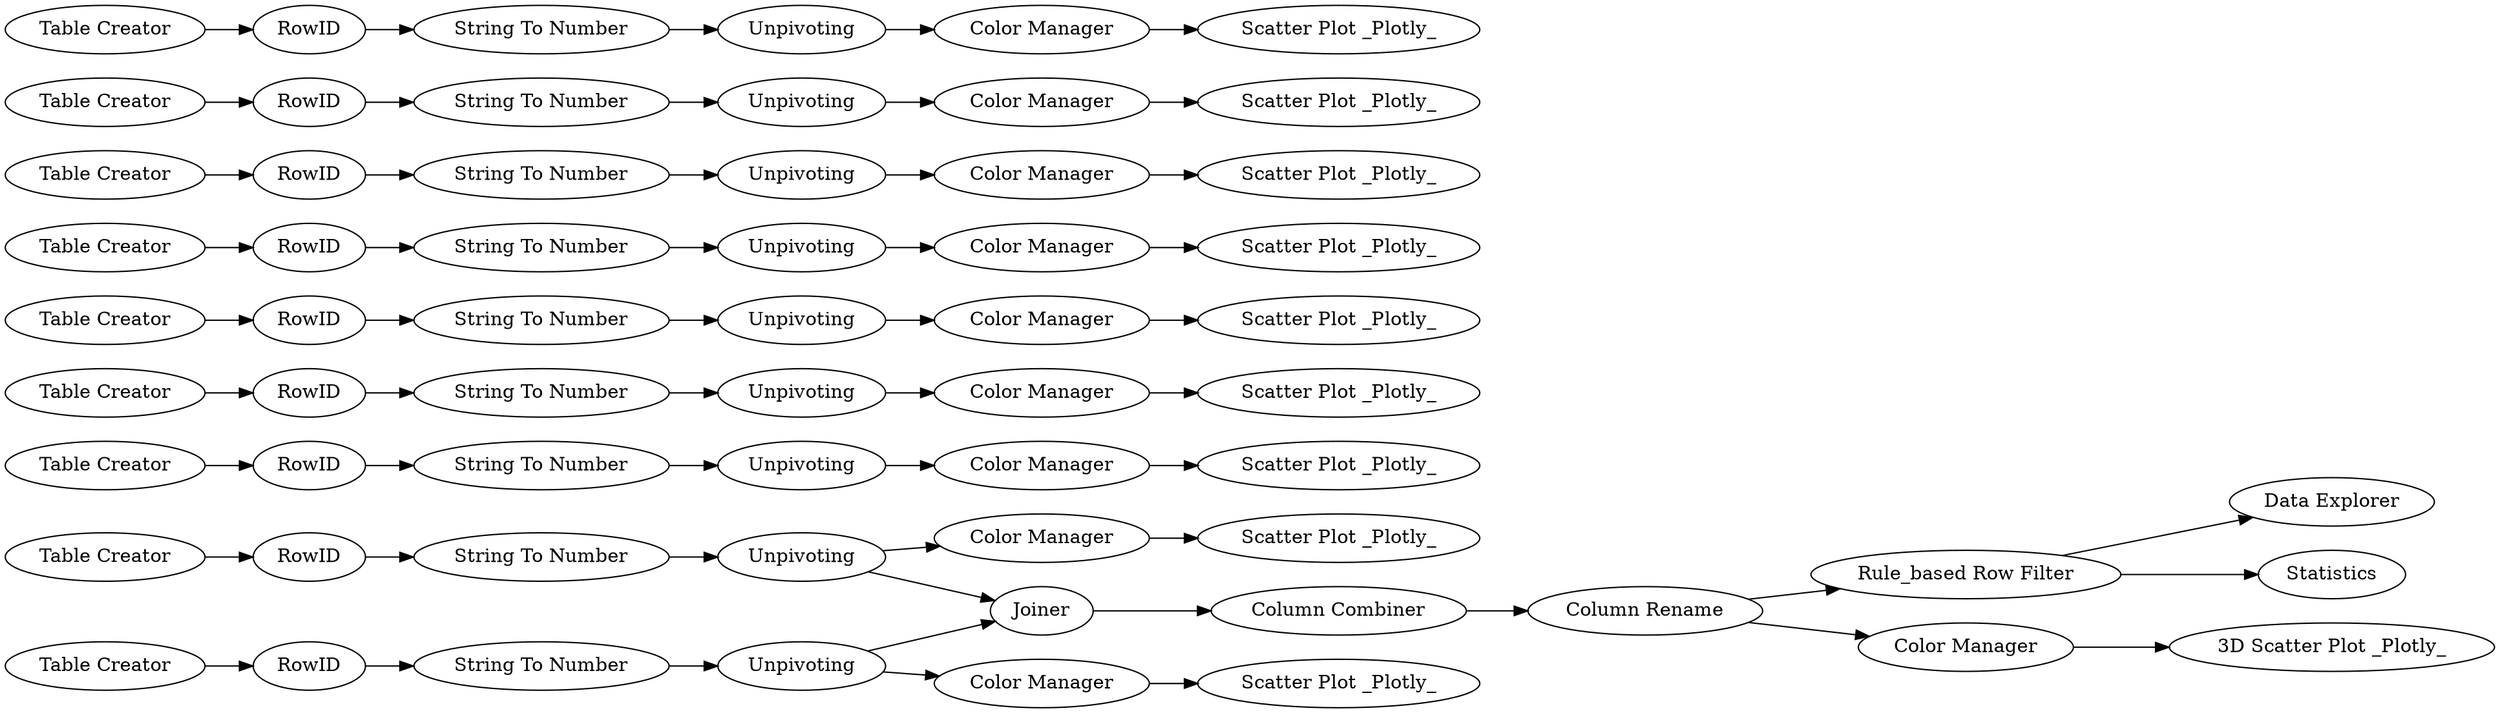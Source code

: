 digraph {
	12 -> 10
	5 -> 8
	15 -> 42
	31 -> 52
	65 -> 61
	4 -> 39
	19 -> 46
	42 -> 43
	15 -> 56
	65 -> 66
	21 -> 22
	40 -> 41
	28 -> 26
	23 -> 48
	22 -> 19
	32 -> 50
	63 -> 58
	8 -> 6
	26 -> 33
	56 -> 62
	29 -> 30
	54 -> 55
	50 -> 51
	6 -> 40
	30 -> 27
	14 -> 15
	1 -> 2
	39 -> 38
	44 -> 45
	11 -> 12
	16 -> 14
	46 -> 47
	48 -> 49
	63 -> 65
	20 -> 24
	9 -> 11
	58 -> 67
	27 -> 31
	24 -> 25
	10 -> 44
	36 -> 35
	7 -> 5
	52 -> 53
	3 -> 4
	33 -> 32
	34 -> 36
	35 -> 37
	10 -> 56
	62 -> 63
	17 -> 16
	37 -> 54
	2 -> 3
	25 -> 23
	18 -> 21
	27 [label="String To Number"]
	55 [label="Scatter Plot _Plotly_"]
	7 [label="Table Creator"]
	9 [label="Table Creator"]
	45 [label="Scatter Plot _Plotly_"]
	52 [label="Color Manager"]
	18 [label="Table Creator"]
	21 [label=RowID]
	26 [label=RowID]
	58 [label="Color Manager"]
	8 [label="String To Number"]
	32 [label=Unpivoting]
	17 [label="Table Creator"]
	3 [label="String To Number"]
	19 [label=Unpivoting]
	24 [label=RowID]
	49 [label="Scatter Plot _Plotly_"]
	41 [label="Scatter Plot _Plotly_"]
	31 [label=Unpivoting]
	51 [label="Scatter Plot _Plotly_"]
	56 [label=Joiner]
	6 [label=Unpivoting]
	15 [label=Unpivoting]
	25 [label="String To Number"]
	54 [label="Color Manager"]
	12 [label="String To Number"]
	10 [label=Unpivoting]
	16 [label=RowID]
	48 [label="Color Manager"]
	50 [label="Color Manager"]
	1 [label="Table Creator"]
	42 [label="Color Manager"]
	22 [label="String To Number"]
	53 [label="Scatter Plot _Plotly_"]
	28 [label="Table Creator"]
	67 [label="3D Scatter Plot _Plotly_"]
	11 [label=RowID]
	4 [label=Unpivoting]
	23 [label=Unpivoting]
	47 [label="Scatter Plot _Plotly_"]
	63 [label="Column Rename"]
	61 [label="Data Explorer"]
	14 [label="String To Number"]
	38 [label="Scatter Plot _Plotly_"]
	5 [label=RowID]
	20 [label="Table Creator"]
	35 [label="String To Number"]
	44 [label="Color Manager"]
	34 [label="Table Creator"]
	43 [label="Scatter Plot _Plotly_"]
	29 [label="Table Creator"]
	62 [label="Column Combiner"]
	65 [label="Rule_based Row Filter"]
	36 [label=RowID]
	66 [label=Statistics]
	46 [label="Color Manager"]
	40 [label="Color Manager"]
	39 [label="Color Manager"]
	33 [label="String To Number"]
	30 [label=RowID]
	2 [label=RowID]
	37 [label=Unpivoting]
	rankdir=LR
}
